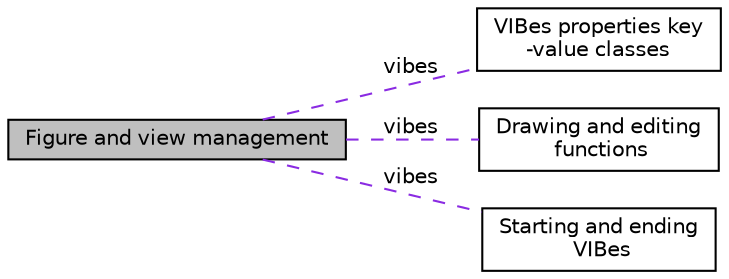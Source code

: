 digraph "Figure and view management"
{
  edge [fontname="Helvetica",fontsize="10",labelfontname="Helvetica",labelfontsize="10"];
  node [fontname="Helvetica",fontsize="10",shape=box];
  rankdir=LR;
  Node1 [label="Figure and view management",height=0.2,width=0.4,color="black", fillcolor="grey75", style="filled", fontcolor="black",tooltip="VIBes drawings are performed on figures. These functions provide a way to create, save and manipulate..."];
  Node3 [label="VIBes properties key\l-value classes",height=0.2,width=0.4,color="black", fillcolor="white", style="filled",URL="$group__params.html",tooltip=" "];
  Node4 [label="Drawing and editing\l functions",height=0.2,width=0.4,color="black", fillcolor="white", style="filled",URL="$group__drawing.html",tooltip="Functions to draw primitives on Vibes figures, group objects, modify graphics attributes and remove o..."];
  Node2 [label="Starting and ending\l VIBes",height=0.2,width=0.4,color="black", fillcolor="white", style="filled",URL="$group__connection.html",tooltip="Functions for establishing connection with the VIBes viewer application."];
  Node1->Node2 [shape=plaintext, label="vibes", color="blueviolet", dir="none", style="dashed"];
  Node1->Node3 [shape=plaintext, label="vibes", color="blueviolet", dir="none", style="dashed"];
  Node1->Node4 [shape=plaintext, label="vibes", color="blueviolet", dir="none", style="dashed"];
}
